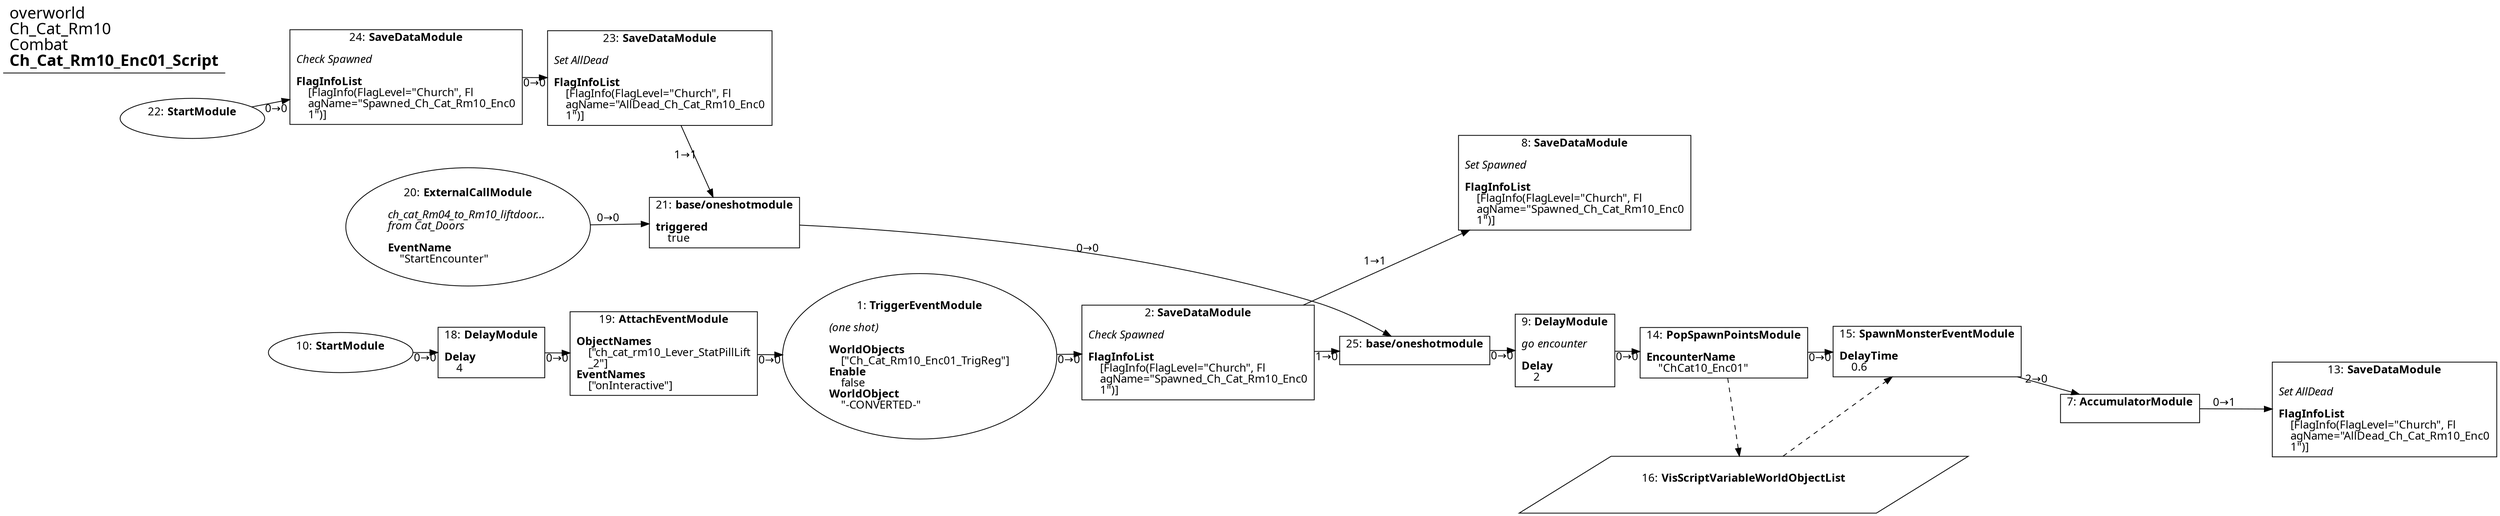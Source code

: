 digraph {
    layout = fdp;
    overlap = prism;
    sep = "+16";
    splines = spline;

    node [ shape = box ];

    graph [ fontname = "Segoe UI" ];
    node [ fontname = "Segoe UI" ];
    edge [ fontname = "Segoe UI" ];

    1 [ label = <1: <b>TriggerEventModule</b><br/><br/><i>(one shot)<br align="left"/></i><br align="left"/><b>WorldObjects</b><br align="left"/>    [&quot;Ch_Cat_Rm10_Enc01_TrigReg&quot;]<br align="left"/><b>Enable</b><br align="left"/>    false<br align="left"/><b>WorldObject</b><br align="left"/>    &quot;-CONVERTED-&quot;<br align="left"/>> ];
    1 [ shape = oval ]
    1 [ pos = "-0.26000002,-0.192!" ];
    1 -> 2 [ label = "0→0" ];

    2 [ label = <2: <b>SaveDataModule</b><br/><br/><i>Check Spawned<br align="left"/></i><br align="left"/><b>FlagInfoList</b><br align="left"/>    [FlagInfo(FlagLevel=&quot;Church&quot;, Fl<br align="left"/>    agName=&quot;Spawned_Ch_Cat_Rm10_Enc0<br align="left"/>    1&quot;)]<br align="left"/>> ];
    2 [ pos = "-0.033,-0.192!" ];
    2 -> 8 [ label = "1→1" ];
    2 -> 25 [ label = "1→0" ];

    7 [ label = <7: <b>AccumulatorModule</b><br/><br/>> ];
    7 [ pos = "0.91800004,-0.25!" ];
    7 -> 13 [ label = "0→1" ];

    8 [ label = <8: <b>SaveDataModule</b><br/><br/><i>Set Spawned<br align="left"/></i><br align="left"/><b>FlagInfoList</b><br align="left"/>    [FlagInfo(FlagLevel=&quot;Church&quot;, Fl<br align="left"/>    agName=&quot;Spawned_Ch_Cat_Rm10_Enc0<br align="left"/>    1&quot;)]<br align="left"/>> ];
    8 [ pos = "0.33200002,-0.016!" ];

    9 [ label = <9: <b>DelayModule</b><br/><br/><i>go encounter<br align="left"/></i><br align="left"/><b>Delay</b><br align="left"/>    2<br align="left"/>> ];
    9 [ pos = "0.324,-0.19000001!" ];
    9 -> 14 [ label = "0→0" ];

    10 [ label = <10: <b>StartModule</b><br/><br/>> ];
    10 [ shape = oval ]
    10 [ pos = "-0.80300003,-0.192!" ];
    10 -> 18 [ label = "0→0" ];

    13 [ label = <13: <b>SaveDataModule</b><br/><br/><i>Set AllDead<br align="left"/></i><br align="left"/><b>FlagInfoList</b><br align="left"/>    [FlagInfo(FlagLevel=&quot;Church&quot;, Fl<br align="left"/>    agName=&quot;AllDead_Ch_Cat_Rm10_Enc0<br align="left"/>    1&quot;)]<br align="left"/>> ];
    13 [ pos = "1.1860001,-0.25100002!" ];

    14 [ label = <14: <b>PopSpawnPointsModule</b><br/><br/><b>EncounterName</b><br align="left"/>    &quot;ChCat10_Enc01&quot;<br align="left"/>> ];
    14 [ pos = "0.47000003,-0.192!" ];
    14 -> 15 [ label = "0→0" ];
    14 -> 16 [ style = dashed ];

    15 [ label = <15: <b>SpawnMonsterEventModule</b><br/><br/><b>DelayTime</b><br align="left"/>    0.6<br align="left"/>> ];
    15 [ pos = "0.697,-0.19100001!" ];
    15 -> 7 [ label = "2→0" ];
    16 -> 15 [ style = dashed ];

    16 [ label = <16: <b>VisScriptVariableWorldObjectList</b><br/><br/>> ];
    16 [ shape = parallelogram ]
    16 [ pos = "0.522,-0.32900003!" ];

    18 [ label = <18: <b>DelayModule</b><br/><br/><b>Delay</b><br align="left"/>    4<br align="left"/>> ];
    18 [ pos = "-0.62100005,-0.192!" ];
    18 -> 19 [ label = "0→0" ];

    19 [ label = <19: <b>AttachEventModule</b><br/><br/><b>ObjectNames</b><br align="left"/>    [&quot;ch_cat_rm10_Lever_StatPillLift<br align="left"/>    _2&quot;]<br align="left"/><b>EventNames</b><br align="left"/>    [&quot;onInteractive&quot;]<br align="left"/>> ];
    19 [ pos = "-0.455,-0.192!" ];
    19 -> 1 [ label = "0→0" ];

    20 [ label = <20: <b>ExternalCallModule</b><br/><br/><i>ch_cat_Rm04_to_Rm10_liftdoor... <br align="left"/>from Cat_Doors<br align="left"/></i><br align="left"/><b>EventName</b><br align="left"/>    &quot;StartEncounter&quot;<br align="left"/>> ];
    20 [ shape = oval ]
    20 [ pos = "-0.76600003,-0.066!" ];
    20 -> 21 [ label = "0→0" ];

    21 [ label = <21: <b>base/oneshotmodule</b><br/><br/><b>triggered</b><br align="left"/>    true<br align="left"/>> ];
    21 [ pos = "-0.446,-0.066!" ];
    21 -> 25 [ label = "0→0" ];

    22 [ label = <22: <b>StartModule</b><br/><br/>> ];
    22 [ shape = oval ]
    22 [ pos = "-1.07,0.09200001!" ];
    22 -> 24 [ label = "0→0" ];

    23 [ label = <23: <b>SaveDataModule</b><br/><br/><i>Set AllDead<br align="left"/></i><br align="left"/><b>FlagInfoList</b><br align="left"/>    [FlagInfo(FlagLevel=&quot;Church&quot;, Fl<br align="left"/>    agName=&quot;AllDead_Ch_Cat_Rm10_Enc0<br align="left"/>    1&quot;)]<br align="left"/>> ];
    23 [ pos = "-0.64100003,0.09200001!" ];
    23 -> 21 [ label = "1→1" ];

    24 [ label = <24: <b>SaveDataModule</b><br/><br/><i>Check Spawned<br align="left"/></i><br align="left"/><b>FlagInfoList</b><br align="left"/>    [FlagInfo(FlagLevel=&quot;Church&quot;, Fl<br align="left"/>    agName=&quot;Spawned_Ch_Cat_Rm10_Enc0<br align="left"/>    1&quot;)]<br align="left"/>> ];
    24 [ pos = "-0.883,0.09200001!" ];
    24 -> 23 [ label = "0→0" ];

    25 [ label = <25: <b>base/oneshotmodule</b><br/><br/>> ];
    25 [ pos = "0.17300001,-0.19000001!" ];
    25 -> 9 [ label = "0→0" ];

    title [ pos = "-1.0710001,0.093!" ];
    title [ shape = underline ];
    title [ label = <<font point-size="20">overworld<br align="left"/>Ch_Cat_Rm10<br align="left"/>Combat<br align="left"/><b>Ch_Cat_Rm10_Enc01_Script</b><br align="left"/></font>> ];
}
